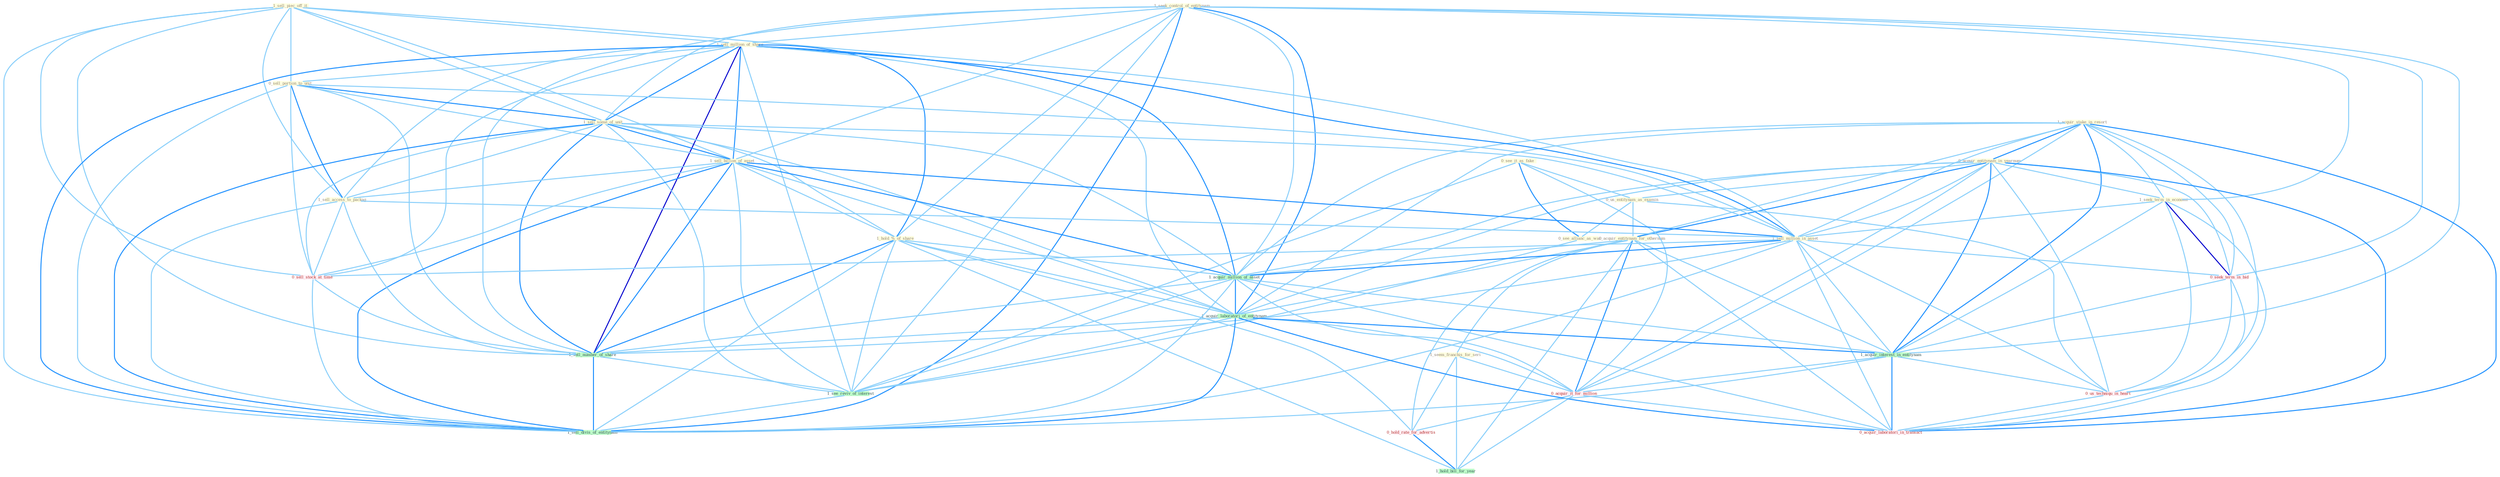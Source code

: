 Graph G{ 
    node
    [shape=polygon,style=filled,width=.5,height=.06,color="#BDFCC9",fixedsize=true,fontsize=4,
    fontcolor="#2f4f4f"];
    {node
    [color="#ffffe0", fontcolor="#8b7d6b"] "1_sell_piec_off_it " "1_seek_control_of_entitynam " "1_acquir_stake_in_resort " "0_acquir_entitynam_in_yearnum " "0_see_it_as_fake " "1_sell_million_of_share " "0_us_entitynam_as_examin " "0_acquir_entitynam_for_othernum " "0_sell_portion_to_unit " "1_sell_some_of_unit " "1_sell_billion_of_asset " "1_sell_access_to_packag " "1_seem_franchis_for_seri " "0_see_allianc_as_wai " "1_hold_%_of_share " "1_seek_term_in_economi " "1_sell_million_in_asset "}
{node [color="#fff0f5", fontcolor="#b22222"] "0_seek_term_in_bid " "0_us_techniqu_in_heart " "0_acquir_it_for_million " "0_hold_rate_for_advertis " "0_acquir_laboratori_in_transact " "0_sell_stock_at_time "}
edge [color="#B0E2FF"];

	"1_sell_piec_off_it " -- "1_sell_million_of_share " [w="1", color="#87cefa" ];
	"1_sell_piec_off_it " -- "0_sell_portion_to_unit " [w="1", color="#87cefa" ];
	"1_sell_piec_off_it " -- "1_sell_some_of_unit " [w="1", color="#87cefa" ];
	"1_sell_piec_off_it " -- "1_sell_billion_of_asset " [w="1", color="#87cefa" ];
	"1_sell_piec_off_it " -- "1_sell_access_to_packag " [w="1", color="#87cefa" ];
	"1_sell_piec_off_it " -- "1_sell_million_in_asset " [w="1", color="#87cefa" ];
	"1_sell_piec_off_it " -- "0_sell_stock_at_time " [w="1", color="#87cefa" ];
	"1_sell_piec_off_it " -- "1_sell_number_of_share " [w="1", color="#87cefa" ];
	"1_sell_piec_off_it " -- "1_sell_divis_of_entitynam " [w="1", color="#87cefa" ];
	"1_seek_control_of_entitynam " -- "1_sell_million_of_share " [w="1", color="#87cefa" ];
	"1_seek_control_of_entitynam " -- "1_sell_some_of_unit " [w="1", color="#87cefa" ];
	"1_seek_control_of_entitynam " -- "1_sell_billion_of_asset " [w="1", color="#87cefa" ];
	"1_seek_control_of_entitynam " -- "1_hold_%_of_share " [w="1", color="#87cefa" ];
	"1_seek_control_of_entitynam " -- "1_seek_term_in_economi " [w="1", color="#87cefa" ];
	"1_seek_control_of_entitynam " -- "1_acquir_million_of_asset " [w="1", color="#87cefa" ];
	"1_seek_control_of_entitynam " -- "1_acquir_laboratori_of_entitynam " [w="2", color="#1e90ff" , len=0.8];
	"1_seek_control_of_entitynam " -- "0_seek_term_in_bid " [w="1", color="#87cefa" ];
	"1_seek_control_of_entitynam " -- "1_acquir_interest_in_entitynam " [w="1", color="#87cefa" ];
	"1_seek_control_of_entitynam " -- "1_sell_number_of_share " [w="1", color="#87cefa" ];
	"1_seek_control_of_entitynam " -- "1_see_reviv_of_interest " [w="1", color="#87cefa" ];
	"1_seek_control_of_entitynam " -- "1_sell_divis_of_entitynam " [w="2", color="#1e90ff" , len=0.8];
	"1_acquir_stake_in_resort " -- "0_acquir_entitynam_in_yearnum " [w="2", color="#1e90ff" , len=0.8];
	"1_acquir_stake_in_resort " -- "0_acquir_entitynam_for_othernum " [w="1", color="#87cefa" ];
	"1_acquir_stake_in_resort " -- "1_seek_term_in_economi " [w="1", color="#87cefa" ];
	"1_acquir_stake_in_resort " -- "1_sell_million_in_asset " [w="1", color="#87cefa" ];
	"1_acquir_stake_in_resort " -- "1_acquir_million_of_asset " [w="1", color="#87cefa" ];
	"1_acquir_stake_in_resort " -- "1_acquir_laboratori_of_entitynam " [w="1", color="#87cefa" ];
	"1_acquir_stake_in_resort " -- "0_seek_term_in_bid " [w="1", color="#87cefa" ];
	"1_acquir_stake_in_resort " -- "1_acquir_interest_in_entitynam " [w="2", color="#1e90ff" , len=0.8];
	"1_acquir_stake_in_resort " -- "0_us_techniqu_in_heart " [w="1", color="#87cefa" ];
	"1_acquir_stake_in_resort " -- "0_acquir_it_for_million " [w="1", color="#87cefa" ];
	"1_acquir_stake_in_resort " -- "0_acquir_laboratori_in_transact " [w="2", color="#1e90ff" , len=0.8];
	"0_acquir_entitynam_in_yearnum " -- "0_us_entitynam_as_examin " [w="1", color="#87cefa" ];
	"0_acquir_entitynam_in_yearnum " -- "0_acquir_entitynam_for_othernum " [w="2", color="#1e90ff" , len=0.8];
	"0_acquir_entitynam_in_yearnum " -- "1_seek_term_in_economi " [w="1", color="#87cefa" ];
	"0_acquir_entitynam_in_yearnum " -- "1_sell_million_in_asset " [w="1", color="#87cefa" ];
	"0_acquir_entitynam_in_yearnum " -- "1_acquir_million_of_asset " [w="1", color="#87cefa" ];
	"0_acquir_entitynam_in_yearnum " -- "1_acquir_laboratori_of_entitynam " [w="1", color="#87cefa" ];
	"0_acquir_entitynam_in_yearnum " -- "0_seek_term_in_bid " [w="1", color="#87cefa" ];
	"0_acquir_entitynam_in_yearnum " -- "1_acquir_interest_in_entitynam " [w="2", color="#1e90ff" , len=0.8];
	"0_acquir_entitynam_in_yearnum " -- "0_us_techniqu_in_heart " [w="1", color="#87cefa" ];
	"0_acquir_entitynam_in_yearnum " -- "0_acquir_it_for_million " [w="1", color="#87cefa" ];
	"0_acquir_entitynam_in_yearnum " -- "0_acquir_laboratori_in_transact " [w="2", color="#1e90ff" , len=0.8];
	"0_see_it_as_fake " -- "0_us_entitynam_as_examin " [w="1", color="#87cefa" ];
	"0_see_it_as_fake " -- "0_see_allianc_as_wai " [w="2", color="#1e90ff" , len=0.8];
	"0_see_it_as_fake " -- "0_acquir_it_for_million " [w="1", color="#87cefa" ];
	"0_see_it_as_fake " -- "1_see_reviv_of_interest " [w="1", color="#87cefa" ];
	"1_sell_million_of_share " -- "0_sell_portion_to_unit " [w="1", color="#87cefa" ];
	"1_sell_million_of_share " -- "1_sell_some_of_unit " [w="2", color="#1e90ff" , len=0.8];
	"1_sell_million_of_share " -- "1_sell_billion_of_asset " [w="2", color="#1e90ff" , len=0.8];
	"1_sell_million_of_share " -- "1_sell_access_to_packag " [w="1", color="#87cefa" ];
	"1_sell_million_of_share " -- "1_hold_%_of_share " [w="2", color="#1e90ff" , len=0.8];
	"1_sell_million_of_share " -- "1_sell_million_in_asset " [w="2", color="#1e90ff" , len=0.8];
	"1_sell_million_of_share " -- "1_acquir_million_of_asset " [w="2", color="#1e90ff" , len=0.8];
	"1_sell_million_of_share " -- "1_acquir_laboratori_of_entitynam " [w="1", color="#87cefa" ];
	"1_sell_million_of_share " -- "0_sell_stock_at_time " [w="1", color="#87cefa" ];
	"1_sell_million_of_share " -- "1_sell_number_of_share " [w="3", color="#0000cd" , len=0.6];
	"1_sell_million_of_share " -- "1_see_reviv_of_interest " [w="1", color="#87cefa" ];
	"1_sell_million_of_share " -- "1_sell_divis_of_entitynam " [w="2", color="#1e90ff" , len=0.8];
	"0_us_entitynam_as_examin " -- "0_acquir_entitynam_for_othernum " [w="1", color="#87cefa" ];
	"0_us_entitynam_as_examin " -- "0_see_allianc_as_wai " [w="1", color="#87cefa" ];
	"0_us_entitynam_as_examin " -- "0_us_techniqu_in_heart " [w="1", color="#87cefa" ];
	"0_acquir_entitynam_for_othernum " -- "1_seem_franchis_for_seri " [w="1", color="#87cefa" ];
	"0_acquir_entitynam_for_othernum " -- "1_acquir_million_of_asset " [w="1", color="#87cefa" ];
	"0_acquir_entitynam_for_othernum " -- "1_acquir_laboratori_of_entitynam " [w="1", color="#87cefa" ];
	"0_acquir_entitynam_for_othernum " -- "1_acquir_interest_in_entitynam " [w="1", color="#87cefa" ];
	"0_acquir_entitynam_for_othernum " -- "0_acquir_it_for_million " [w="2", color="#1e90ff" , len=0.8];
	"0_acquir_entitynam_for_othernum " -- "0_hold_rate_for_advertis " [w="1", color="#87cefa" ];
	"0_acquir_entitynam_for_othernum " -- "0_acquir_laboratori_in_transact " [w="1", color="#87cefa" ];
	"0_acquir_entitynam_for_othernum " -- "1_hold_bill_for_year " [w="1", color="#87cefa" ];
	"0_sell_portion_to_unit " -- "1_sell_some_of_unit " [w="2", color="#1e90ff" , len=0.8];
	"0_sell_portion_to_unit " -- "1_sell_billion_of_asset " [w="1", color="#87cefa" ];
	"0_sell_portion_to_unit " -- "1_sell_access_to_packag " [w="2", color="#1e90ff" , len=0.8];
	"0_sell_portion_to_unit " -- "1_sell_million_in_asset " [w="1", color="#87cefa" ];
	"0_sell_portion_to_unit " -- "0_sell_stock_at_time " [w="1", color="#87cefa" ];
	"0_sell_portion_to_unit " -- "1_sell_number_of_share " [w="1", color="#87cefa" ];
	"0_sell_portion_to_unit " -- "1_sell_divis_of_entitynam " [w="1", color="#87cefa" ];
	"1_sell_some_of_unit " -- "1_sell_billion_of_asset " [w="2", color="#1e90ff" , len=0.8];
	"1_sell_some_of_unit " -- "1_sell_access_to_packag " [w="1", color="#87cefa" ];
	"1_sell_some_of_unit " -- "1_hold_%_of_share " [w="1", color="#87cefa" ];
	"1_sell_some_of_unit " -- "1_sell_million_in_asset " [w="1", color="#87cefa" ];
	"1_sell_some_of_unit " -- "1_acquir_million_of_asset " [w="1", color="#87cefa" ];
	"1_sell_some_of_unit " -- "1_acquir_laboratori_of_entitynam " [w="1", color="#87cefa" ];
	"1_sell_some_of_unit " -- "0_sell_stock_at_time " [w="1", color="#87cefa" ];
	"1_sell_some_of_unit " -- "1_sell_number_of_share " [w="2", color="#1e90ff" , len=0.8];
	"1_sell_some_of_unit " -- "1_see_reviv_of_interest " [w="1", color="#87cefa" ];
	"1_sell_some_of_unit " -- "1_sell_divis_of_entitynam " [w="2", color="#1e90ff" , len=0.8];
	"1_sell_billion_of_asset " -- "1_sell_access_to_packag " [w="1", color="#87cefa" ];
	"1_sell_billion_of_asset " -- "1_hold_%_of_share " [w="1", color="#87cefa" ];
	"1_sell_billion_of_asset " -- "1_sell_million_in_asset " [w="2", color="#1e90ff" , len=0.8];
	"1_sell_billion_of_asset " -- "1_acquir_million_of_asset " [w="2", color="#1e90ff" , len=0.8];
	"1_sell_billion_of_asset " -- "1_acquir_laboratori_of_entitynam " [w="1", color="#87cefa" ];
	"1_sell_billion_of_asset " -- "0_sell_stock_at_time " [w="1", color="#87cefa" ];
	"1_sell_billion_of_asset " -- "1_sell_number_of_share " [w="2", color="#1e90ff" , len=0.8];
	"1_sell_billion_of_asset " -- "1_see_reviv_of_interest " [w="1", color="#87cefa" ];
	"1_sell_billion_of_asset " -- "1_sell_divis_of_entitynam " [w="2", color="#1e90ff" , len=0.8];
	"1_sell_access_to_packag " -- "1_sell_million_in_asset " [w="1", color="#87cefa" ];
	"1_sell_access_to_packag " -- "0_sell_stock_at_time " [w="1", color="#87cefa" ];
	"1_sell_access_to_packag " -- "1_sell_number_of_share " [w="1", color="#87cefa" ];
	"1_sell_access_to_packag " -- "1_sell_divis_of_entitynam " [w="1", color="#87cefa" ];
	"1_seem_franchis_for_seri " -- "0_acquir_it_for_million " [w="1", color="#87cefa" ];
	"1_seem_franchis_for_seri " -- "0_hold_rate_for_advertis " [w="1", color="#87cefa" ];
	"1_seem_franchis_for_seri " -- "1_hold_bill_for_year " [w="1", color="#87cefa" ];
	"0_see_allianc_as_wai " -- "1_see_reviv_of_interest " [w="1", color="#87cefa" ];
	"1_hold_%_of_share " -- "1_acquir_million_of_asset " [w="1", color="#87cefa" ];
	"1_hold_%_of_share " -- "1_acquir_laboratori_of_entitynam " [w="1", color="#87cefa" ];
	"1_hold_%_of_share " -- "0_hold_rate_for_advertis " [w="1", color="#87cefa" ];
	"1_hold_%_of_share " -- "1_sell_number_of_share " [w="2", color="#1e90ff" , len=0.8];
	"1_hold_%_of_share " -- "1_see_reviv_of_interest " [w="1", color="#87cefa" ];
	"1_hold_%_of_share " -- "1_hold_bill_for_year " [w="1", color="#87cefa" ];
	"1_hold_%_of_share " -- "1_sell_divis_of_entitynam " [w="1", color="#87cefa" ];
	"1_seek_term_in_economi " -- "1_sell_million_in_asset " [w="1", color="#87cefa" ];
	"1_seek_term_in_economi " -- "0_seek_term_in_bid " [w="3", color="#0000cd" , len=0.6];
	"1_seek_term_in_economi " -- "1_acquir_interest_in_entitynam " [w="1", color="#87cefa" ];
	"1_seek_term_in_economi " -- "0_us_techniqu_in_heart " [w="1", color="#87cefa" ];
	"1_seek_term_in_economi " -- "0_acquir_laboratori_in_transact " [w="1", color="#87cefa" ];
	"1_sell_million_in_asset " -- "1_acquir_million_of_asset " [w="2", color="#1e90ff" , len=0.8];
	"1_sell_million_in_asset " -- "0_seek_term_in_bid " [w="1", color="#87cefa" ];
	"1_sell_million_in_asset " -- "1_acquir_interest_in_entitynam " [w="1", color="#87cefa" ];
	"1_sell_million_in_asset " -- "0_us_techniqu_in_heart " [w="1", color="#87cefa" ];
	"1_sell_million_in_asset " -- "0_acquir_laboratori_in_transact " [w="1", color="#87cefa" ];
	"1_sell_million_in_asset " -- "0_sell_stock_at_time " [w="1", color="#87cefa" ];
	"1_sell_million_in_asset " -- "1_sell_number_of_share " [w="1", color="#87cefa" ];
	"1_sell_million_in_asset " -- "1_sell_divis_of_entitynam " [w="1", color="#87cefa" ];
	"1_acquir_million_of_asset " -- "1_acquir_laboratori_of_entitynam " [w="2", color="#1e90ff" , len=0.8];
	"1_acquir_million_of_asset " -- "1_acquir_interest_in_entitynam " [w="1", color="#87cefa" ];
	"1_acquir_million_of_asset " -- "0_acquir_it_for_million " [w="1", color="#87cefa" ];
	"1_acquir_million_of_asset " -- "0_acquir_laboratori_in_transact " [w="1", color="#87cefa" ];
	"1_acquir_million_of_asset " -- "1_sell_number_of_share " [w="1", color="#87cefa" ];
	"1_acquir_million_of_asset " -- "1_see_reviv_of_interest " [w="1", color="#87cefa" ];
	"1_acquir_million_of_asset " -- "1_sell_divis_of_entitynam " [w="1", color="#87cefa" ];
	"1_acquir_laboratori_of_entitynam " -- "1_acquir_interest_in_entitynam " [w="2", color="#1e90ff" , len=0.8];
	"1_acquir_laboratori_of_entitynam " -- "0_acquir_it_for_million " [w="1", color="#87cefa" ];
	"1_acquir_laboratori_of_entitynam " -- "0_acquir_laboratori_in_transact " [w="2", color="#1e90ff" , len=0.8];
	"1_acquir_laboratori_of_entitynam " -- "1_sell_number_of_share " [w="1", color="#87cefa" ];
	"1_acquir_laboratori_of_entitynam " -- "1_see_reviv_of_interest " [w="1", color="#87cefa" ];
	"1_acquir_laboratori_of_entitynam " -- "1_sell_divis_of_entitynam " [w="2", color="#1e90ff" , len=0.8];
	"0_seek_term_in_bid " -- "1_acquir_interest_in_entitynam " [w="1", color="#87cefa" ];
	"0_seek_term_in_bid " -- "0_us_techniqu_in_heart " [w="1", color="#87cefa" ];
	"0_seek_term_in_bid " -- "0_acquir_laboratori_in_transact " [w="1", color="#87cefa" ];
	"1_acquir_interest_in_entitynam " -- "0_us_techniqu_in_heart " [w="1", color="#87cefa" ];
	"1_acquir_interest_in_entitynam " -- "0_acquir_it_for_million " [w="1", color="#87cefa" ];
	"1_acquir_interest_in_entitynam " -- "0_acquir_laboratori_in_transact " [w="2", color="#1e90ff" , len=0.8];
	"1_acquir_interest_in_entitynam " -- "1_sell_divis_of_entitynam " [w="1", color="#87cefa" ];
	"0_us_techniqu_in_heart " -- "0_acquir_laboratori_in_transact " [w="1", color="#87cefa" ];
	"0_acquir_it_for_million " -- "0_hold_rate_for_advertis " [w="1", color="#87cefa" ];
	"0_acquir_it_for_million " -- "0_acquir_laboratori_in_transact " [w="1", color="#87cefa" ];
	"0_acquir_it_for_million " -- "1_hold_bill_for_year " [w="1", color="#87cefa" ];
	"0_hold_rate_for_advertis " -- "1_hold_bill_for_year " [w="2", color="#1e90ff" , len=0.8];
	"0_sell_stock_at_time " -- "1_sell_number_of_share " [w="1", color="#87cefa" ];
	"0_sell_stock_at_time " -- "1_sell_divis_of_entitynam " [w="1", color="#87cefa" ];
	"1_sell_number_of_share " -- "1_see_reviv_of_interest " [w="1", color="#87cefa" ];
	"1_sell_number_of_share " -- "1_sell_divis_of_entitynam " [w="2", color="#1e90ff" , len=0.8];
	"1_see_reviv_of_interest " -- "1_sell_divis_of_entitynam " [w="1", color="#87cefa" ];
}